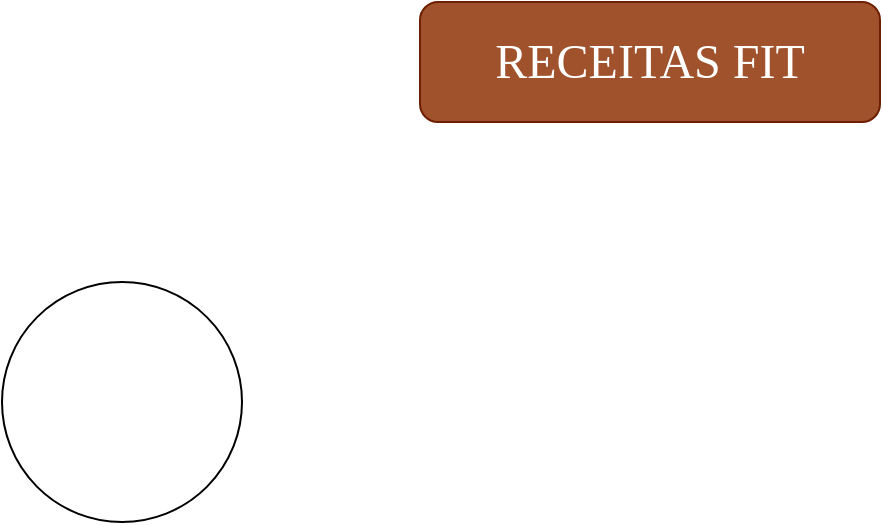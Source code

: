 <mxfile version="24.6.5" type="github">
  <diagram name="Página-1" id="_JozszdOQ5H9nEkMJRZu">
    <mxGraphModel dx="1120" dy="468" grid="1" gridSize="10" guides="1" tooltips="1" connect="1" arrows="1" fold="1" page="1" pageScale="1" pageWidth="827" pageHeight="1169" math="0" shadow="0">
      <root>
        <mxCell id="0" />
        <mxCell id="1" parent="0" />
        <mxCell id="QfOIu-FKV3c28wFlhBkD-2" value="&lt;font face=&quot;Comic Sans MS&quot; style=&quot;font-size: 24px;&quot;&gt;RECEITAS FIT&lt;/font&gt;" style="rounded=1;whiteSpace=wrap;html=1;fillColor=#a0522d;strokeColor=#6D1F00;fontColor=#ffffff;" parent="1" vertex="1">
          <mxGeometry x="299" y="10" width="230" height="60" as="geometry" />
        </mxCell>
        <mxCell id="QPrcj-d1KP4ANlLvY0ZX-1" value="" style="ellipse;whiteSpace=wrap;html=1;" parent="1" vertex="1">
          <mxGeometry x="90" y="150" width="120" height="120" as="geometry" />
        </mxCell>
      </root>
    </mxGraphModel>
  </diagram>
</mxfile>

